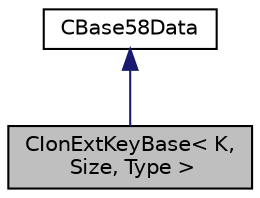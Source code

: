 digraph "CIonExtKeyBase&lt; K, Size, Type &gt;"
{
  edge [fontname="Helvetica",fontsize="10",labelfontname="Helvetica",labelfontsize="10"];
  node [fontname="Helvetica",fontsize="10",shape=record];
  Node2 [label="CIonExtKeyBase\< K,\l Size, Type \>",height=0.2,width=0.4,color="black", fillcolor="grey75", style="filled", fontcolor="black"];
  Node3 -> Node2 [dir="back",color="midnightblue",fontsize="10",style="solid",fontname="Helvetica"];
  Node3 [label="CBase58Data",height=0.2,width=0.4,color="black", fillcolor="white", style="filled",URL="$class_c_base58_data.html",tooltip="Base class for all base58-encoded data. "];
}
